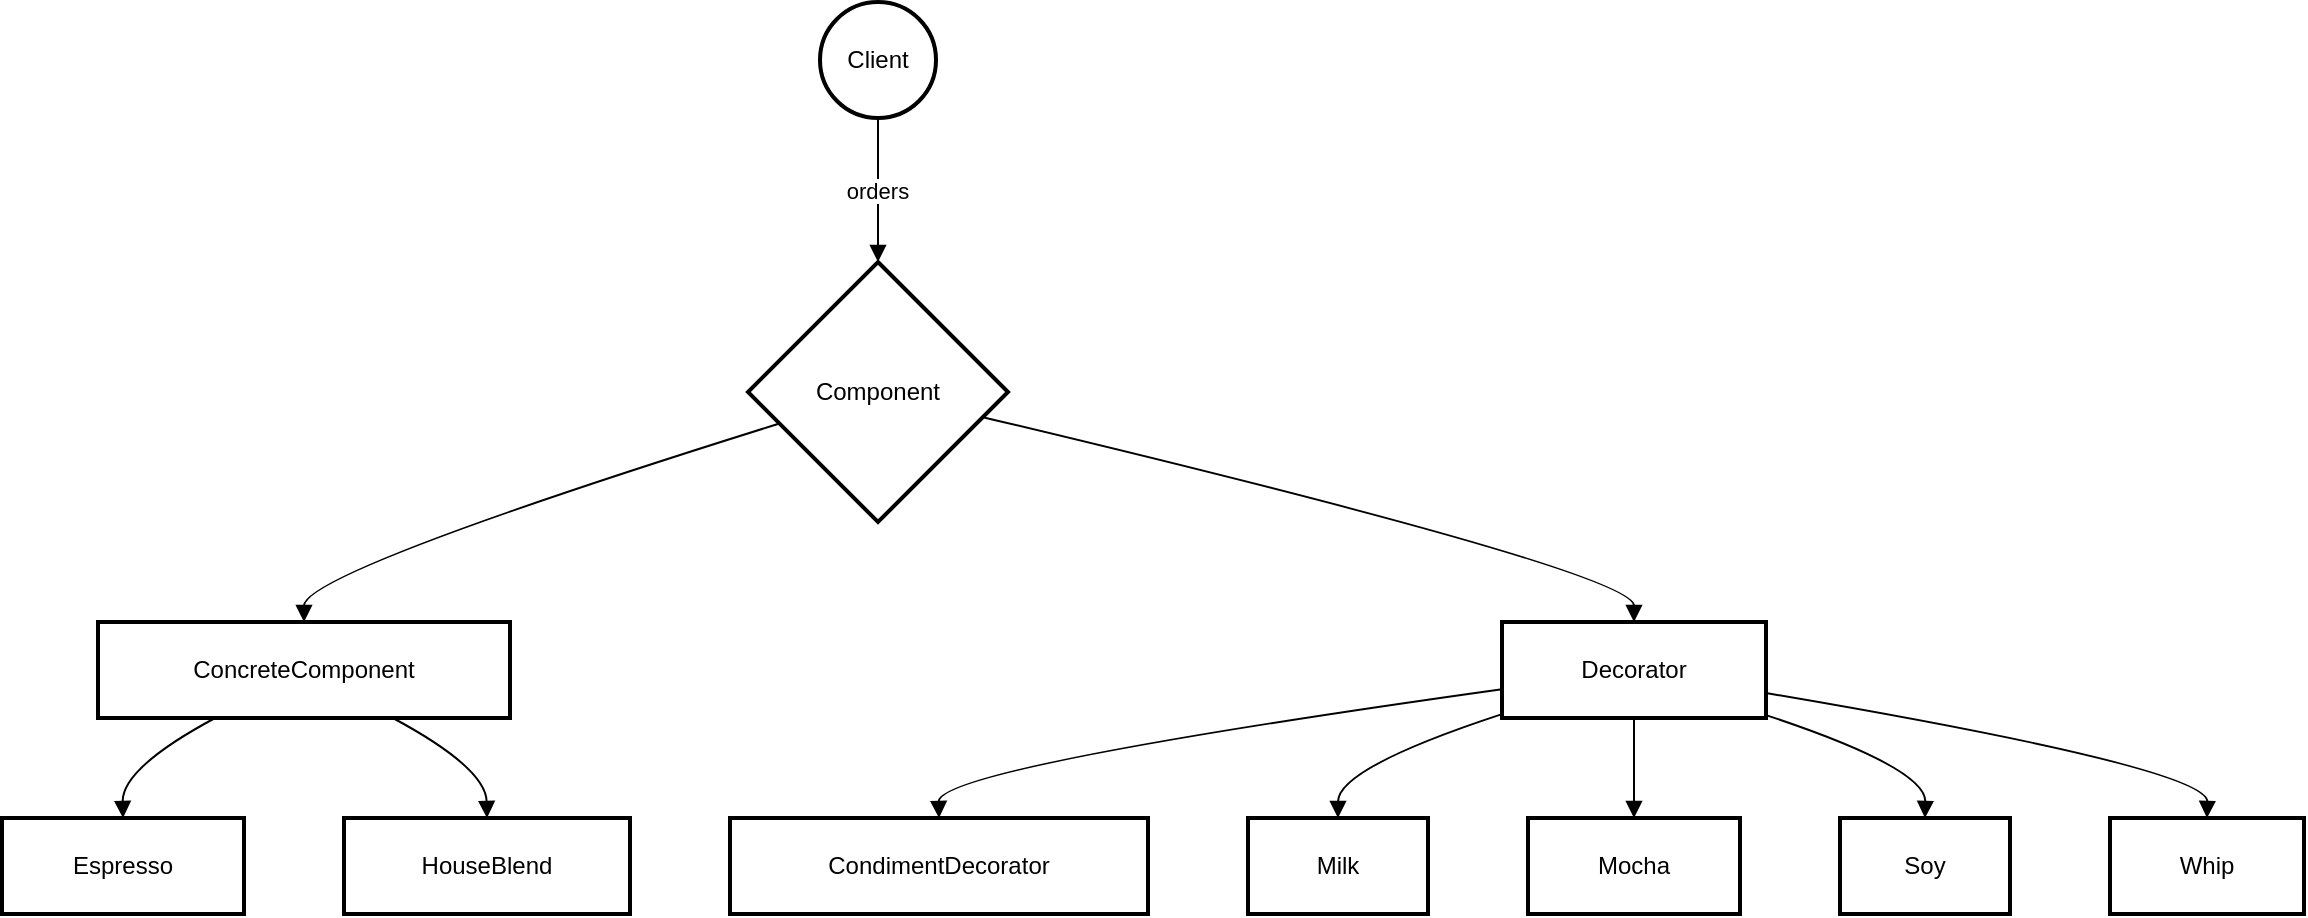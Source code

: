 <mxfile version="25.0.3">
  <diagram name="Page-1" id="7c7SZZoC8oXcZaem8ttN">
    <mxGraphModel>
      <root>
        <mxCell id="0" />
        <mxCell id="1" parent="0" />
        <mxCell id="2" value="Client" style="ellipse;aspect=fixed;strokeWidth=2;whiteSpace=wrap;" vertex="1" parent="1">
          <mxGeometry x="417" y="8" width="58" height="58" as="geometry" />
        </mxCell>
        <mxCell id="3" value="Component" style="rhombus;strokeWidth=2;whiteSpace=wrap;" vertex="1" parent="1">
          <mxGeometry x="381" y="138" width="130" height="130" as="geometry" />
        </mxCell>
        <mxCell id="4" value="ConcreteComponent" style="whiteSpace=wrap;strokeWidth=2;" vertex="1" parent="1">
          <mxGeometry x="56" y="318" width="206" height="48" as="geometry" />
        </mxCell>
        <mxCell id="5" value="Decorator" style="whiteSpace=wrap;strokeWidth=2;" vertex="1" parent="1">
          <mxGeometry x="758" y="318" width="132" height="48" as="geometry" />
        </mxCell>
        <mxCell id="6" value="CondimentDecorator" style="whiteSpace=wrap;strokeWidth=2;" vertex="1" parent="1">
          <mxGeometry x="372" y="416" width="209" height="48" as="geometry" />
        </mxCell>
        <mxCell id="7" value="Milk" style="whiteSpace=wrap;strokeWidth=2;" vertex="1" parent="1">
          <mxGeometry x="631" y="416" width="90" height="48" as="geometry" />
        </mxCell>
        <mxCell id="8" value="Mocha" style="whiteSpace=wrap;strokeWidth=2;" vertex="1" parent="1">
          <mxGeometry x="771" y="416" width="106" height="48" as="geometry" />
        </mxCell>
        <mxCell id="9" value="Soy" style="whiteSpace=wrap;strokeWidth=2;" vertex="1" parent="1">
          <mxGeometry x="927" y="416" width="85" height="48" as="geometry" />
        </mxCell>
        <mxCell id="10" value="Whip" style="whiteSpace=wrap;strokeWidth=2;" vertex="1" parent="1">
          <mxGeometry x="1062" y="416" width="97" height="48" as="geometry" />
        </mxCell>
        <mxCell id="11" value="Espresso" style="whiteSpace=wrap;strokeWidth=2;" vertex="1" parent="1">
          <mxGeometry x="8" y="416" width="121" height="48" as="geometry" />
        </mxCell>
        <mxCell id="12" value="HouseBlend" style="whiteSpace=wrap;strokeWidth=2;" vertex="1" parent="1">
          <mxGeometry x="179" y="416" width="143" height="48" as="geometry" />
        </mxCell>
        <mxCell id="13" value="orders" style="curved=1;startArrow=none;endArrow=block;exitX=0.5;exitY=1;entryX=0.5;entryY=0;" edge="1" parent="1" source="2" target="3">
          <mxGeometry relative="1" as="geometry">
            <Array as="points" />
          </mxGeometry>
        </mxCell>
        <mxCell id="14" value="" style="curved=1;startArrow=none;endArrow=block;exitX=0;exitY=0.66;entryX=0.5;entryY=0;" edge="1" parent="1" source="3" target="4">
          <mxGeometry relative="1" as="geometry">
            <Array as="points">
              <mxPoint x="159" y="293" />
            </Array>
          </mxGeometry>
        </mxCell>
        <mxCell id="15" value="" style="curved=1;startArrow=none;endArrow=block;exitX=1;exitY=0.62;entryX=0.5;entryY=0;" edge="1" parent="1" source="3" target="5">
          <mxGeometry relative="1" as="geometry">
            <Array as="points">
              <mxPoint x="824" y="293" />
            </Array>
          </mxGeometry>
        </mxCell>
        <mxCell id="16" value="" style="curved=1;startArrow=none;endArrow=block;exitX=0;exitY=0.7;entryX=0.5;entryY=0.01;" edge="1" parent="1" source="5" target="6">
          <mxGeometry relative="1" as="geometry">
            <Array as="points">
              <mxPoint x="476" y="391" />
            </Array>
          </mxGeometry>
        </mxCell>
        <mxCell id="17" value="" style="curved=1;startArrow=none;endArrow=block;exitX=0;exitY=0.96;entryX=0.5;entryY=0.01;" edge="1" parent="1" source="5" target="7">
          <mxGeometry relative="1" as="geometry">
            <Array as="points">
              <mxPoint x="676" y="391" />
            </Array>
          </mxGeometry>
        </mxCell>
        <mxCell id="18" value="" style="curved=1;startArrow=none;endArrow=block;exitX=0.5;exitY=1.01;entryX=0.5;entryY=0.01;" edge="1" parent="1" source="5" target="8">
          <mxGeometry relative="1" as="geometry">
            <Array as="points" />
          </mxGeometry>
        </mxCell>
        <mxCell id="19" value="" style="curved=1;startArrow=none;endArrow=block;exitX=1;exitY=0.97;entryX=0.5;entryY=0.01;" edge="1" parent="1" source="5" target="9">
          <mxGeometry relative="1" as="geometry">
            <Array as="points">
              <mxPoint x="970" y="391" />
            </Array>
          </mxGeometry>
        </mxCell>
        <mxCell id="20" value="" style="curved=1;startArrow=none;endArrow=block;exitX=1;exitY=0.74;entryX=0.5;entryY=0.01;" edge="1" parent="1" source="5" target="10">
          <mxGeometry relative="1" as="geometry">
            <Array as="points">
              <mxPoint x="1111" y="391" />
            </Array>
          </mxGeometry>
        </mxCell>
        <mxCell id="21" value="" style="curved=1;startArrow=none;endArrow=block;exitX=0.28;exitY=1.01;entryX=0.5;entryY=0.01;" edge="1" parent="1" source="4" target="11">
          <mxGeometry relative="1" as="geometry">
            <Array as="points">
              <mxPoint x="68" y="391" />
            </Array>
          </mxGeometry>
        </mxCell>
        <mxCell id="22" value="" style="curved=1;startArrow=none;endArrow=block;exitX=0.72;exitY=1.01;entryX=0.5;entryY=0.01;" edge="1" parent="1" source="4" target="12">
          <mxGeometry relative="1" as="geometry">
            <Array as="points">
              <mxPoint x="250" y="391" />
            </Array>
          </mxGeometry>
        </mxCell>
      </root>
    </mxGraphModel>
  </diagram>
</mxfile>
